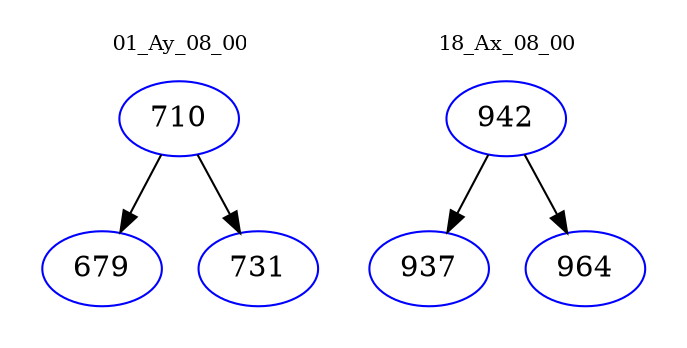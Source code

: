 digraph{
subgraph cluster_0 {
color = white
label = "01_Ay_08_00";
fontsize=10;
T0_710 [label="710", color="blue"]
T0_710 -> T0_679 [color="black"]
T0_679 [label="679", color="blue"]
T0_710 -> T0_731 [color="black"]
T0_731 [label="731", color="blue"]
}
subgraph cluster_1 {
color = white
label = "18_Ax_08_00";
fontsize=10;
T1_942 [label="942", color="blue"]
T1_942 -> T1_937 [color="black"]
T1_937 [label="937", color="blue"]
T1_942 -> T1_964 [color="black"]
T1_964 [label="964", color="blue"]
}
}
